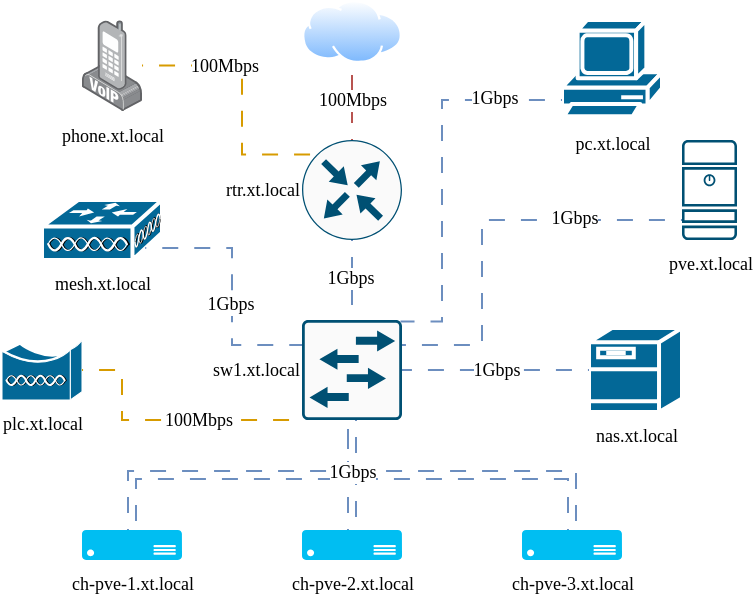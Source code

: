 <mxfile version="24.8.4">
  <diagram name="Page-1" id="uVvO7D9g7_Q1NeCrMrkM">
    <mxGraphModel dx="830" dy="442" grid="1" gridSize="10" guides="1" tooltips="1" connect="1" arrows="1" fold="1" page="1" pageScale="1" pageWidth="850" pageHeight="1100" math="0" shadow="0">
      <root>
        <mxCell id="0" />
        <mxCell id="1" parent="0" />
        <mxCell id="wY7DGs5QM4RPAZfWuotk-15" style="edgeStyle=orthogonalEdgeStyle;rounded=0;orthogonalLoop=1;jettySize=auto;html=1;exitX=0.5;exitY=1;exitDx=0;exitDy=0;exitPerimeter=0;entryX=0.5;entryY=0;entryDx=0;entryDy=0;entryPerimeter=0;endArrow=none;endFill=0;shape=link;flowAnimation=1;fontFamily=Lucida Console;fontSize=9;fillColor=#dae8fc;strokeColor=#6c8ebf;" parent="1" source="wY7DGs5QM4RPAZfWuotk-9" target="wY7DGs5QM4RPAZfWuotk-13" edge="1">
          <mxGeometry relative="1" as="geometry" />
        </mxCell>
        <mxCell id="wY7DGs5QM4RPAZfWuotk-17" style="edgeStyle=orthogonalEdgeStyle;rounded=0;orthogonalLoop=1;jettySize=auto;html=1;exitX=0.5;exitY=1;exitDx=0;exitDy=0;exitPerimeter=0;entryX=0.5;entryY=0;entryDx=0;entryDy=0;entryPerimeter=0;startArrow=none;startFill=0;endArrow=none;endFill=0;shape=link;flowAnimation=1;fontFamily=Lucida Console;fontSize=9;fillColor=#dae8fc;strokeColor=#6c8ebf;" parent="1" source="wY7DGs5QM4RPAZfWuotk-9" target="wY7DGs5QM4RPAZfWuotk-14" edge="1">
          <mxGeometry relative="1" as="geometry" />
        </mxCell>
        <mxCell id="wY7DGs5QM4RPAZfWuotk-21" style="edgeStyle=orthogonalEdgeStyle;rounded=0;orthogonalLoop=1;jettySize=auto;html=1;exitX=0.5;exitY=0;exitDx=0;exitDy=0;exitPerimeter=0;entryX=0.5;entryY=1;entryDx=0;entryDy=0;endArrow=none;endFill=0;flowAnimation=1;fontFamily=Lucida Console;fontSize=9;fillColor=#f8cecc;strokeColor=#b85450;" parent="1" source="wY7DGs5QM4RPAZfWuotk-5" target="wY7DGs5QM4RPAZfWuotk-20" edge="1">
          <mxGeometry relative="1" as="geometry" />
        </mxCell>
        <mxCell id="wY7DGs5QM4RPAZfWuotk-22" value="100Mbps" style="edgeLabel;html=1;align=center;verticalAlign=middle;resizable=0;points=[];fontFamily=Lucida Console;fontSize=9;" parent="wY7DGs5QM4RPAZfWuotk-21" vertex="1" connectable="0">
          <mxGeometry x="0.026" relative="1" as="geometry">
            <mxPoint as="offset" />
          </mxGeometry>
        </mxCell>
        <mxCell id="wY7DGs5QM4RPAZfWuotk-5" value="rtr.xt.local" style="sketch=0;points=[[0.5,0,0],[1,0.5,0],[0.5,1,0],[0,0.5,0],[0.145,0.145,0],[0.856,0.145,0],[0.855,0.856,0],[0.145,0.855,0]];verticalLabelPosition=middle;html=1;verticalAlign=middle;aspect=fixed;align=right;pointerEvents=1;shape=mxgraph.cisco19.rect;prIcon=router;fillColor=#FAFAFA;strokeColor=#005073;labelPosition=left;fontFamily=Lucida Console;fontSize=9;" parent="1" vertex="1">
          <mxGeometry x="370" y="160" width="50" height="50" as="geometry" />
        </mxCell>
        <mxCell id="wY7DGs5QM4RPAZfWuotk-9" value="sw1.xt.local" style="sketch=0;points=[[0.015,0.015,0],[0.985,0.015,0],[0.985,0.985,0],[0.015,0.985,0],[0.25,0,0],[0.5,0,0],[0.75,0,0],[1,0.25,0],[1,0.5,0],[1,0.75,0],[0.75,1,0],[0.5,1,0],[0.25,1,0],[0,0.75,0],[0,0.5,0],[0,0.25,0]];verticalLabelPosition=middle;html=1;verticalAlign=middle;aspect=fixed;align=right;pointerEvents=1;shape=mxgraph.cisco19.rect;prIcon=l2_switch;fillColor=#FAFAFA;strokeColor=#005073;labelPosition=left;fontFamily=Lucida Console;fontSize=9;" parent="1" vertex="1">
          <mxGeometry x="370" y="250" width="50" height="50" as="geometry" />
        </mxCell>
        <mxCell id="wY7DGs5QM4RPAZfWuotk-10" style="edgeStyle=orthogonalEdgeStyle;rounded=0;orthogonalLoop=1;jettySize=auto;html=1;exitX=0.5;exitY=1;exitDx=0;exitDy=0;exitPerimeter=0;entryX=0.5;entryY=0;entryDx=0;entryDy=0;entryPerimeter=0;startArrow=none;startFill=0;endArrow=none;endFill=0;flowAnimation=1;fontFamily=Lucida Console;fontSize=9;fillColor=#dae8fc;strokeColor=#6c8ebf;" parent="1" source="wY7DGs5QM4RPAZfWuotk-5" target="wY7DGs5QM4RPAZfWuotk-9" edge="1">
          <mxGeometry relative="1" as="geometry" />
        </mxCell>
        <mxCell id="wY7DGs5QM4RPAZfWuotk-11" value="1Gbps" style="edgeLabel;html=1;align=center;verticalAlign=middle;resizable=0;points=[];fontFamily=Lucida Console;fontSize=9;" parent="wY7DGs5QM4RPAZfWuotk-10" vertex="1" connectable="0">
          <mxGeometry x="0.021" y="-1" relative="1" as="geometry">
            <mxPoint y="-2" as="offset" />
          </mxGeometry>
        </mxCell>
        <mxCell id="wY7DGs5QM4RPAZfWuotk-12" value="ch-pve-2.xt.local" style="verticalLabelPosition=bottom;html=1;verticalAlign=top;align=center;strokeColor=none;fillColor=#00BEF2;shape=mxgraph.azure.server;fontFamily=Lucida Console;fontSize=9;" parent="1" vertex="1">
          <mxGeometry x="370" y="355" width="50" height="15" as="geometry" />
        </mxCell>
        <mxCell id="wY7DGs5QM4RPAZfWuotk-13" value="ch-pve-1.xt.local" style="verticalLabelPosition=bottom;html=1;verticalAlign=top;align=center;strokeColor=none;fillColor=#00BEF2;shape=mxgraph.azure.server;fontFamily=Lucida Console;fontSize=9;" parent="1" vertex="1">
          <mxGeometry x="260" y="355" width="50" height="15" as="geometry" />
        </mxCell>
        <mxCell id="wY7DGs5QM4RPAZfWuotk-14" value="ch-pve-3.xt.local" style="verticalLabelPosition=bottom;html=1;verticalAlign=top;align=center;strokeColor=none;fillColor=#00BEF2;shape=mxgraph.azure.server;fontFamily=Lucida Console;fontSize=9;" parent="1" vertex="1">
          <mxGeometry x="480" y="355" width="50" height="15" as="geometry" />
        </mxCell>
        <mxCell id="wY7DGs5QM4RPAZfWuotk-16" style="edgeStyle=orthogonalEdgeStyle;rounded=0;orthogonalLoop=1;jettySize=auto;html=1;exitX=0.5;exitY=1;exitDx=0;exitDy=0;exitPerimeter=0;entryX=0.5;entryY=0;entryDx=0;entryDy=0;entryPerimeter=0;endArrow=none;endFill=0;startArrow=none;startFill=0;shape=link;flowAnimation=1;fontFamily=Lucida Console;fontSize=9;fillColor=#dae8fc;strokeColor=#6c8ebf;" parent="1" source="wY7DGs5QM4RPAZfWuotk-9" target="wY7DGs5QM4RPAZfWuotk-12" edge="1">
          <mxGeometry relative="1" as="geometry" />
        </mxCell>
        <mxCell id="wY7DGs5QM4RPAZfWuotk-19" value="1Gbps" style="edgeLabel;html=1;align=center;verticalAlign=middle;resizable=0;points=[];fontFamily=Lucida Console;fontSize=9;" parent="wY7DGs5QM4RPAZfWuotk-16" vertex="1" connectable="0">
          <mxGeometry x="-0.712" y="-3" relative="1" as="geometry">
            <mxPoint x="3" y="18" as="offset" />
          </mxGeometry>
        </mxCell>
        <mxCell id="wY7DGs5QM4RPAZfWuotk-20" value="" style="image;aspect=fixed;perimeter=ellipsePerimeter;html=1;align=center;shadow=0;dashed=0;spacingTop=3;image=img/lib/active_directory/internet_cloud.svg;fontFamily=Lucida Console;fontSize=9;" parent="1" vertex="1">
          <mxGeometry x="370" y="90" width="50" height="31.5" as="geometry" />
        </mxCell>
        <mxCell id="wY7DGs5QM4RPAZfWuotk-23" value="pc.xt.local" style="shape=mxgraph.cisco.computers_and_peripherals.pc;html=1;pointerEvents=1;dashed=0;fillColor=#036897;strokeColor=#ffffff;strokeWidth=2;verticalLabelPosition=bottom;verticalAlign=top;align=center;outlineConnect=0;fontFamily=Lucida Console;fontSize=9;" parent="1" vertex="1">
          <mxGeometry x="500" y="100" width="50" height="50" as="geometry" />
        </mxCell>
        <mxCell id="wY7DGs5QM4RPAZfWuotk-24" style="edgeStyle=orthogonalEdgeStyle;rounded=0;orthogonalLoop=1;jettySize=auto;html=1;entryX=0.985;entryY=0.015;entryDx=0;entryDy=0;entryPerimeter=0;flowAnimation=1;endArrow=none;endFill=0;fontFamily=Lucida Console;fontSize=9;fillColor=#dae8fc;strokeColor=#6c8ebf;" parent="1" source="wY7DGs5QM4RPAZfWuotk-23" target="wY7DGs5QM4RPAZfWuotk-9" edge="1">
          <mxGeometry relative="1" as="geometry">
            <Array as="points">
              <mxPoint x="440" y="140" />
              <mxPoint x="440" y="251" />
            </Array>
          </mxGeometry>
        </mxCell>
        <mxCell id="wY7DGs5QM4RPAZfWuotk-34" value="1Gbps" style="edgeLabel;html=1;align=center;verticalAlign=middle;resizable=0;points=[];fontFamily=Lucida Console;fontSize=9;" parent="wY7DGs5QM4RPAZfWuotk-24" vertex="1" connectable="0">
          <mxGeometry x="-0.647" y="-1" relative="1" as="geometry">
            <mxPoint as="offset" />
          </mxGeometry>
        </mxCell>
        <mxCell id="wY7DGs5QM4RPAZfWuotk-25" value="pve.xt.local" style="sketch=0;points=[[0.015,0.015,0],[0.985,0.015,0],[0.985,0.985,0],[0.015,0.985,0],[0.25,0,0],[0.5,0,0],[0.75,0,0],[1,0.25,0],[1,0.5,0],[1,0.75,0],[0.75,1,0],[0.5,1,0],[0.25,1,0],[0,0.75,0],[0,0.5,0],[0,0.25,0]];verticalLabelPosition=bottom;html=1;verticalAlign=top;aspect=fixed;align=center;pointerEvents=1;shape=mxgraph.cisco19.server;fillColor=#005073;strokeColor=none;fontFamily=Lucida Console;fontSize=9;" parent="1" vertex="1">
          <mxGeometry x="560" y="160" width="27.5" height="50" as="geometry" />
        </mxCell>
        <mxCell id="wY7DGs5QM4RPAZfWuotk-26" style="edgeStyle=orthogonalEdgeStyle;rounded=0;orthogonalLoop=1;jettySize=auto;html=1;entryX=1;entryY=0.25;entryDx=0;entryDy=0;entryPerimeter=0;flowAnimation=1;endArrow=none;endFill=0;fontFamily=Lucida Console;fontSize=9;fillColor=#dae8fc;strokeColor=#6c8ebf;" parent="1" source="wY7DGs5QM4RPAZfWuotk-25" target="wY7DGs5QM4RPAZfWuotk-9" edge="1">
          <mxGeometry relative="1" as="geometry">
            <Array as="points">
              <mxPoint x="460" y="200" />
              <mxPoint x="460" y="263" />
            </Array>
          </mxGeometry>
        </mxCell>
        <mxCell id="wY7DGs5QM4RPAZfWuotk-32" value="1Gbps" style="edgeLabel;html=1;align=center;verticalAlign=middle;resizable=0;points=[];fontFamily=Lucida Console;fontSize=9;" parent="wY7DGs5QM4RPAZfWuotk-26" vertex="1" connectable="0">
          <mxGeometry x="-0.421" y="-1" relative="1" as="geometry">
            <mxPoint x="4" as="offset" />
          </mxGeometry>
        </mxCell>
        <mxCell id="wY7DGs5QM4RPAZfWuotk-27" value="phone.xt.local" style="image;points=[];aspect=fixed;html=1;align=center;shadow=0;dashed=0;image=img/lib/allied_telesis/computer_and_terminals/VOIP_IP_phone.svg;labelBackgroundColor=none;fontFamily=Lucida Console;fontSize=9;" parent="1" vertex="1">
          <mxGeometry x="260" y="100" width="30" height="45.6" as="geometry" />
        </mxCell>
        <mxCell id="wY7DGs5QM4RPAZfWuotk-28" style="edgeStyle=orthogonalEdgeStyle;rounded=0;orthogonalLoop=1;jettySize=auto;html=1;entryX=0.145;entryY=0.145;entryDx=0;entryDy=0;entryPerimeter=0;shadow=0;flowAnimation=1;endArrow=none;endFill=0;fontFamily=Lucida Console;fontSize=9;fillColor=#ffe6cc;strokeColor=#d79b00;" parent="1" source="wY7DGs5QM4RPAZfWuotk-27" target="wY7DGs5QM4RPAZfWuotk-5" edge="1">
          <mxGeometry relative="1" as="geometry">
            <Array as="points">
              <mxPoint x="340" y="123" />
              <mxPoint x="340" y="167" />
            </Array>
          </mxGeometry>
        </mxCell>
        <mxCell id="wY7DGs5QM4RPAZfWuotk-39" value="100Mbps" style="edgeLabel;html=1;align=center;verticalAlign=middle;resizable=0;points=[];fontFamily=Lucida Console;fontSize=9;" parent="wY7DGs5QM4RPAZfWuotk-28" vertex="1" connectable="0">
          <mxGeometry x="-0.536" relative="1" as="geometry">
            <mxPoint x="10" as="offset" />
          </mxGeometry>
        </mxCell>
        <mxCell id="wY7DGs5QM4RPAZfWuotk-29" value="nas.xt.local" style="shape=mxgraph.cisco.servers.fileserver;html=1;pointerEvents=1;dashed=0;fillColor=#036897;strokeColor=#ffffff;strokeWidth=2;verticalLabelPosition=bottom;verticalAlign=top;align=center;outlineConnect=0;fontFamily=Lucida Console;fontSize=9;" parent="1" vertex="1">
          <mxGeometry x="513.5" y="254" width="46.5" height="42" as="geometry" />
        </mxCell>
        <mxCell id="wY7DGs5QM4RPAZfWuotk-30" value="1Gbps" style="edgeStyle=orthogonalEdgeStyle;rounded=0;orthogonalLoop=1;jettySize=auto;html=1;exitX=0;exitY=0.5;exitDx=0;exitDy=0;exitPerimeter=0;entryX=1;entryY=0.5;entryDx=0;entryDy=0;entryPerimeter=0;flowAnimation=1;endArrow=none;endFill=0;fontFamily=Lucida Console;fontSize=9;fillColor=#dae8fc;strokeColor=#6c8ebf;" parent="1" source="wY7DGs5QM4RPAZfWuotk-29" target="wY7DGs5QM4RPAZfWuotk-9" edge="1">
          <mxGeometry relative="1" as="geometry" />
        </mxCell>
        <mxCell id="wY7DGs5QM4RPAZfWuotk-36" value="plc.xt.local" style="shape=mxgraph.cisco.wireless.wireless_bridge;html=1;pointerEvents=1;dashed=0;fillColor=#036897;strokeColor=#ffffff;strokeWidth=2;verticalLabelPosition=bottom;verticalAlign=top;align=center;outlineConnect=0;fontFamily=Lucida Console;fontSize=9;" parent="1" vertex="1">
          <mxGeometry x="220" y="260" width="40" height="30" as="geometry" />
        </mxCell>
        <mxCell id="wY7DGs5QM4RPAZfWuotk-37" style="edgeStyle=orthogonalEdgeStyle;rounded=0;orthogonalLoop=1;jettySize=auto;html=1;exitX=1;exitY=0.5;exitDx=0;exitDy=0;exitPerimeter=0;endArrow=none;endFill=0;flowAnimation=1;fontFamily=Lucida Console;fontSize=9;fillColor=#ffe6cc;strokeColor=#d79b00;" parent="1" source="wY7DGs5QM4RPAZfWuotk-36" edge="1">
          <mxGeometry relative="1" as="geometry">
            <mxPoint x="370" y="300" as="targetPoint" />
            <Array as="points">
              <mxPoint x="280" y="275" />
              <mxPoint x="280" y="300" />
            </Array>
          </mxGeometry>
        </mxCell>
        <mxCell id="wY7DGs5QM4RPAZfWuotk-38" value="100Mbps" style="edgeLabel;html=1;align=center;verticalAlign=middle;resizable=0;points=[];fontFamily=Lucida Console;fontSize=9;" parent="wY7DGs5QM4RPAZfWuotk-37" vertex="1" connectable="0">
          <mxGeometry x="0.223" relative="1" as="geometry">
            <mxPoint as="offset" />
          </mxGeometry>
        </mxCell>
        <mxCell id="wY7DGs5QM4RPAZfWuotk-41" value="mesh.xt.local" style="shape=mxgraph.cisco.misc.mesh_ap;html=1;pointerEvents=1;dashed=0;fillColor=#036897;strokeColor=#ffffff;strokeWidth=2;verticalLabelPosition=bottom;verticalAlign=top;align=center;outlineConnect=0;fontFamily=Lucida Console;fontSize=9;" parent="1" vertex="1">
          <mxGeometry x="240" y="190" width="60" height="30" as="geometry" />
        </mxCell>
        <mxCell id="wY7DGs5QM4RPAZfWuotk-43" style="edgeStyle=orthogonalEdgeStyle;rounded=0;orthogonalLoop=1;jettySize=auto;html=1;exitX=0.86;exitY=0.8;exitDx=0;exitDy=0;exitPerimeter=0;entryX=0;entryY=0.25;entryDx=0;entryDy=0;entryPerimeter=0;endArrow=none;endFill=0;flowAnimation=1;fontFamily=Lucida Console;fontSize=9;fillColor=#dae8fc;strokeColor=#6c8ebf;" parent="1" source="wY7DGs5QM4RPAZfWuotk-41" target="wY7DGs5QM4RPAZfWuotk-9" edge="1">
          <mxGeometry relative="1" as="geometry" />
        </mxCell>
        <mxCell id="Mc2SsKpGmsErDgzMMkQr-1" value="1Gbps" style="edgeLabel;html=1;align=center;verticalAlign=middle;resizable=0;points=[];fontFamily=Lucida Console;fontSize=9;" vertex="1" connectable="0" parent="wY7DGs5QM4RPAZfWuotk-43">
          <mxGeometry x="0.024" y="-1" relative="1" as="geometry">
            <mxPoint y="6" as="offset" />
          </mxGeometry>
        </mxCell>
      </root>
    </mxGraphModel>
  </diagram>
</mxfile>

